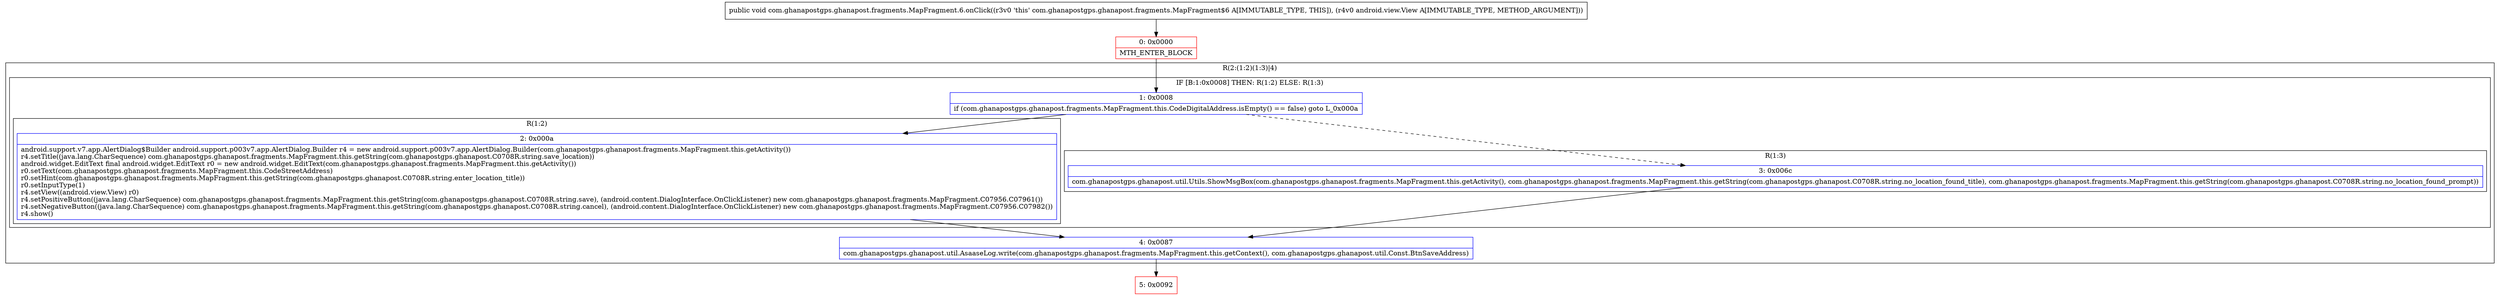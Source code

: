 digraph "CFG forcom.ghanapostgps.ghanapost.fragments.MapFragment.6.onClick(Landroid\/view\/View;)V" {
subgraph cluster_Region_1593777113 {
label = "R(2:(1:2)(1:3)|4)";
node [shape=record,color=blue];
subgraph cluster_IfRegion_650637874 {
label = "IF [B:1:0x0008] THEN: R(1:2) ELSE: R(1:3)";
node [shape=record,color=blue];
Node_1 [shape=record,label="{1\:\ 0x0008|if (com.ghanapostgps.ghanapost.fragments.MapFragment.this.CodeDigitalAddress.isEmpty() == false) goto L_0x000a\l}"];
subgraph cluster_Region_815199105 {
label = "R(1:2)";
node [shape=record,color=blue];
Node_2 [shape=record,label="{2\:\ 0x000a|android.support.v7.app.AlertDialog$Builder android.support.p003v7.app.AlertDialog.Builder r4 = new android.support.p003v7.app.AlertDialog.Builder(com.ghanapostgps.ghanapost.fragments.MapFragment.this.getActivity())\lr4.setTitle((java.lang.CharSequence) com.ghanapostgps.ghanapost.fragments.MapFragment.this.getString(com.ghanapostgps.ghanapost.C0708R.string.save_location))\landroid.widget.EditText final android.widget.EditText r0 = new android.widget.EditText(com.ghanapostgps.ghanapost.fragments.MapFragment.this.getActivity())\lr0.setText(com.ghanapostgps.ghanapost.fragments.MapFragment.this.CodeStreetAddress)\lr0.setHint(com.ghanapostgps.ghanapost.fragments.MapFragment.this.getString(com.ghanapostgps.ghanapost.C0708R.string.enter_location_title))\lr0.setInputType(1)\lr4.setView((android.view.View) r0)\lr4.setPositiveButton((java.lang.CharSequence) com.ghanapostgps.ghanapost.fragments.MapFragment.this.getString(com.ghanapostgps.ghanapost.C0708R.string.save), (android.content.DialogInterface.OnClickListener) new com.ghanapostgps.ghanapost.fragments.MapFragment.C07956.C07961())\lr4.setNegativeButton((java.lang.CharSequence) com.ghanapostgps.ghanapost.fragments.MapFragment.this.getString(com.ghanapostgps.ghanapost.C0708R.string.cancel), (android.content.DialogInterface.OnClickListener) new com.ghanapostgps.ghanapost.fragments.MapFragment.C07956.C07982())\lr4.show()\l}"];
}
subgraph cluster_Region_1991766811 {
label = "R(1:3)";
node [shape=record,color=blue];
Node_3 [shape=record,label="{3\:\ 0x006c|com.ghanapostgps.ghanapost.util.Utils.ShowMsgBox(com.ghanapostgps.ghanapost.fragments.MapFragment.this.getActivity(), com.ghanapostgps.ghanapost.fragments.MapFragment.this.getString(com.ghanapostgps.ghanapost.C0708R.string.no_location_found_title), com.ghanapostgps.ghanapost.fragments.MapFragment.this.getString(com.ghanapostgps.ghanapost.C0708R.string.no_location_found_prompt))\l}"];
}
}
Node_4 [shape=record,label="{4\:\ 0x0087|com.ghanapostgps.ghanapost.util.AsaaseLog.write(com.ghanapostgps.ghanapost.fragments.MapFragment.this.getContext(), com.ghanapostgps.ghanapost.util.Const.BtnSaveAddress)\l}"];
}
Node_0 [shape=record,color=red,label="{0\:\ 0x0000|MTH_ENTER_BLOCK\l}"];
Node_5 [shape=record,color=red,label="{5\:\ 0x0092}"];
MethodNode[shape=record,label="{public void com.ghanapostgps.ghanapost.fragments.MapFragment.6.onClick((r3v0 'this' com.ghanapostgps.ghanapost.fragments.MapFragment$6 A[IMMUTABLE_TYPE, THIS]), (r4v0 android.view.View A[IMMUTABLE_TYPE, METHOD_ARGUMENT])) }"];
MethodNode -> Node_0;
Node_1 -> Node_2;
Node_1 -> Node_3[style=dashed];
Node_2 -> Node_4;
Node_3 -> Node_4;
Node_4 -> Node_5;
Node_0 -> Node_1;
}

